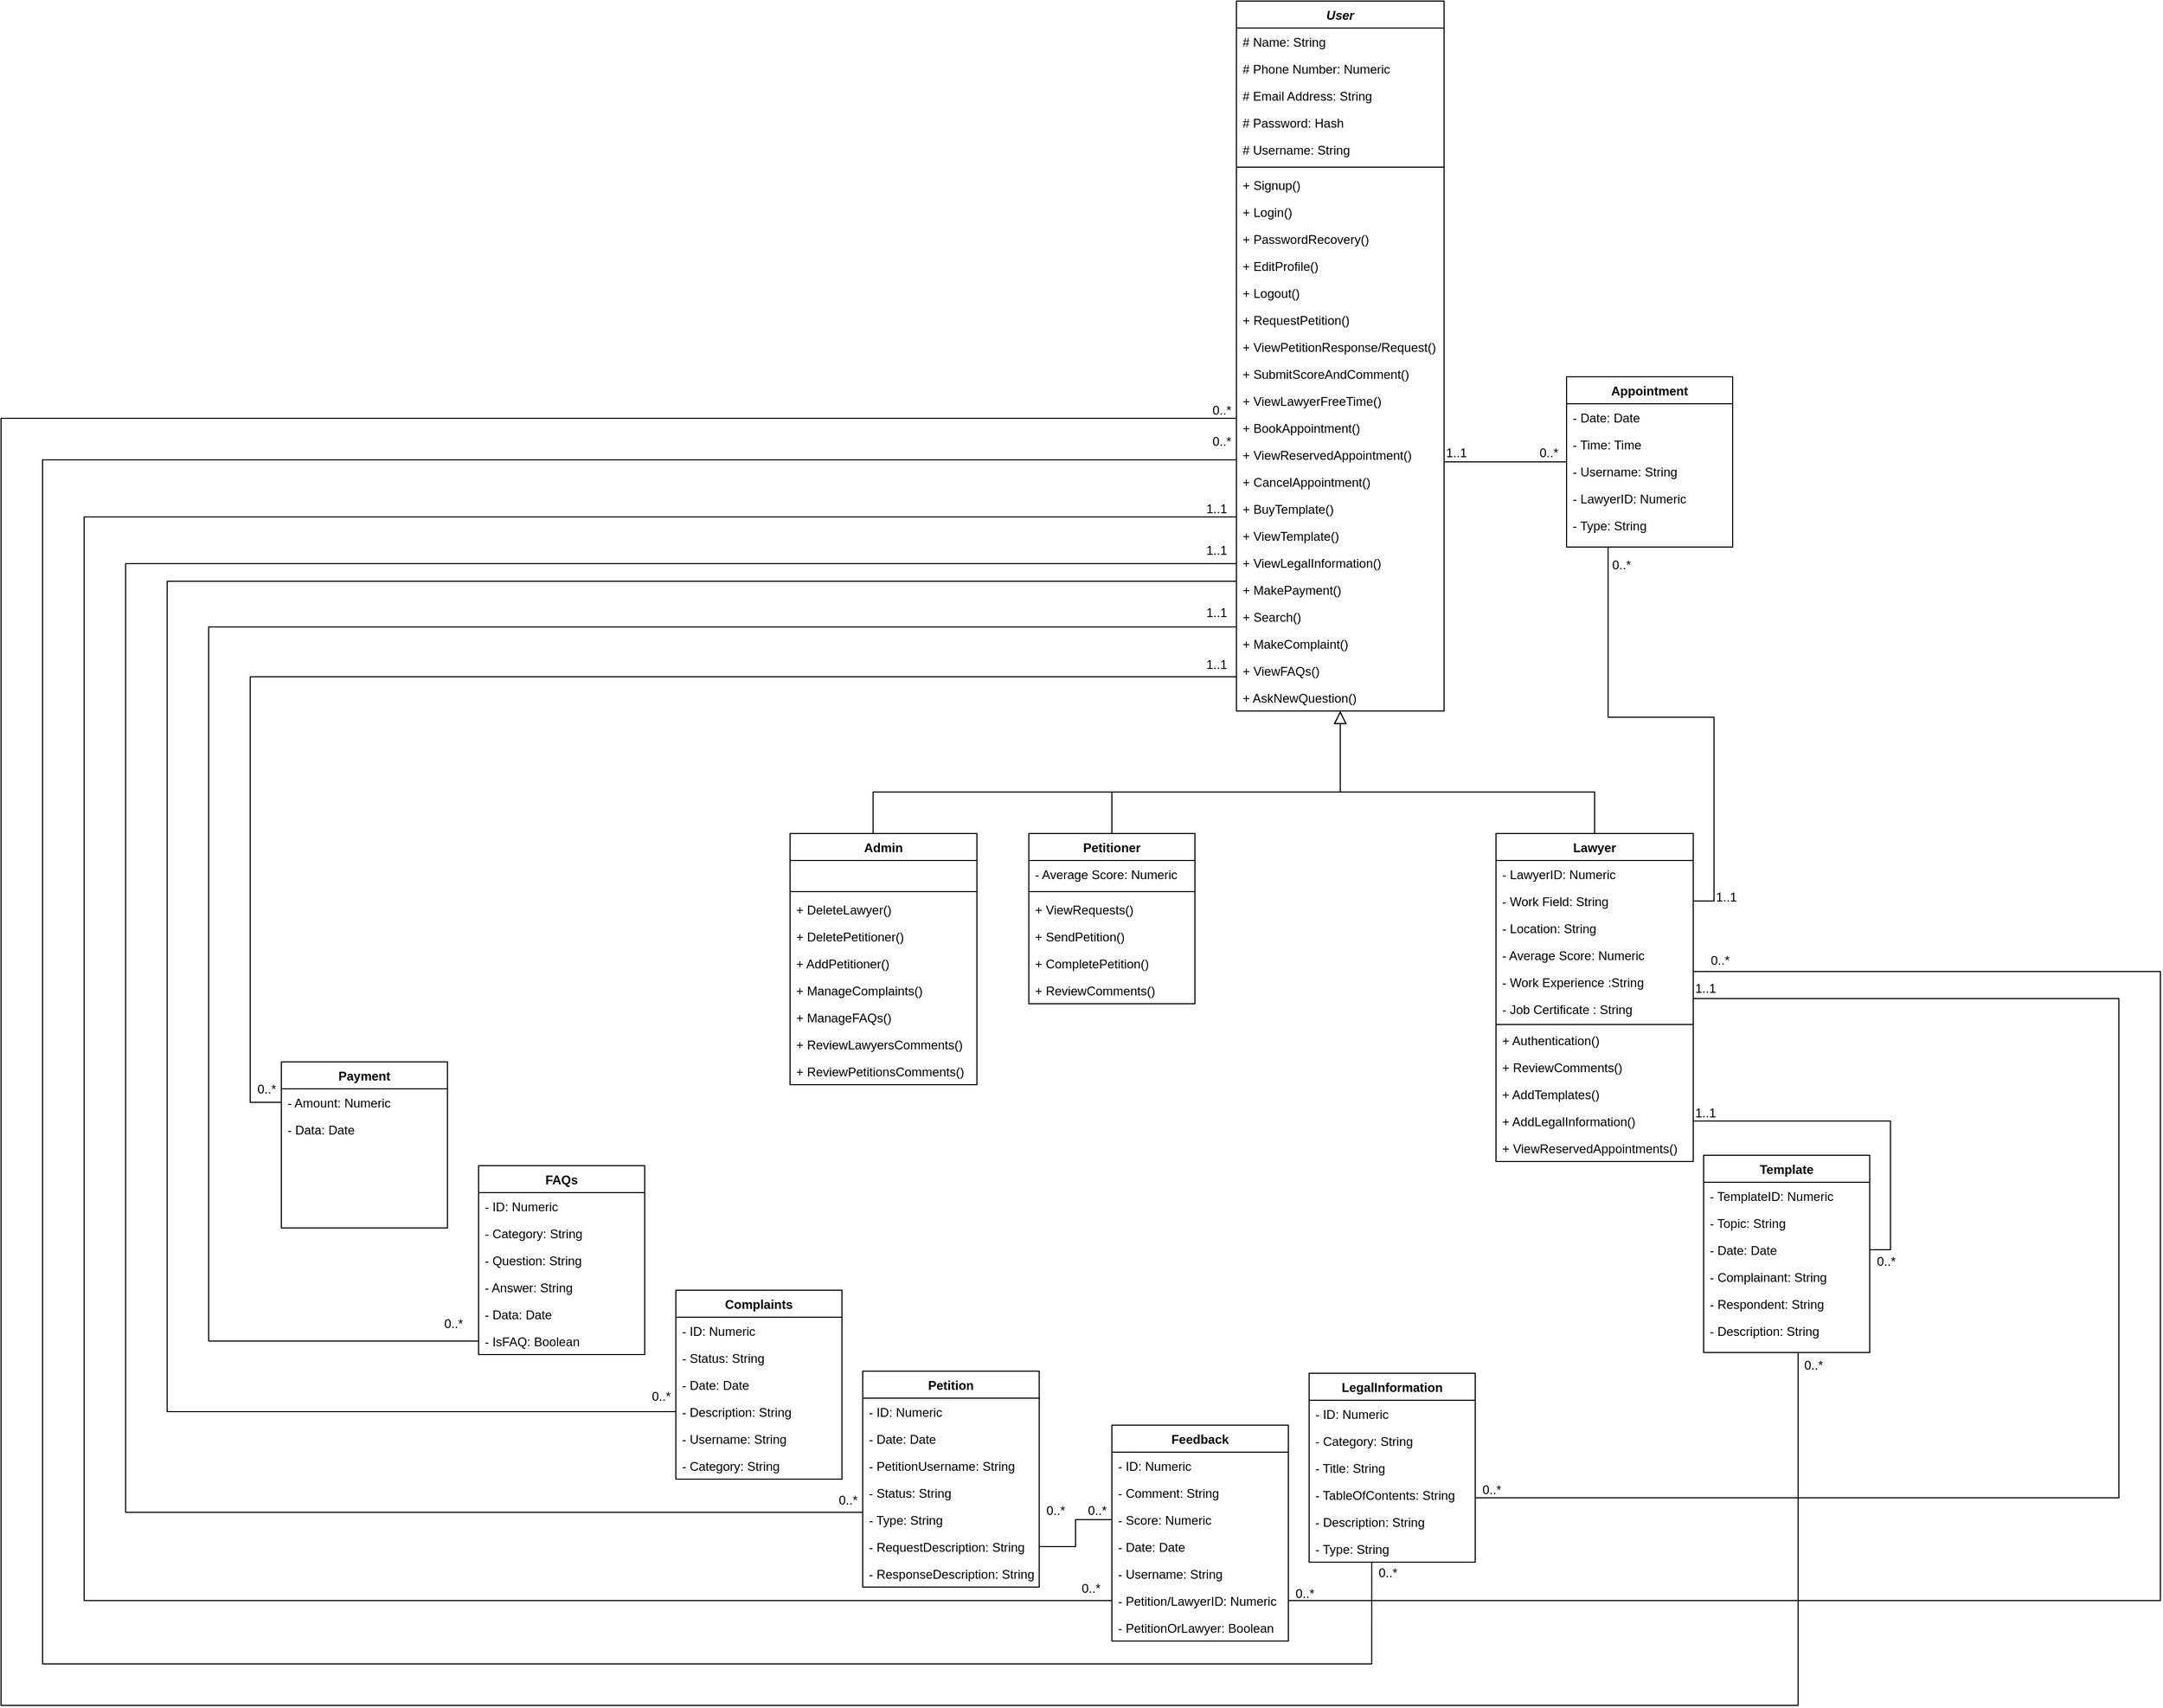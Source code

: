 <mxfile version="25.0.3">
  <diagram id="C5RBs43oDa-KdzZeNtuy" name="Page-1">
    <mxGraphModel dx="1519" dy="1013" grid="1" gridSize="10" guides="1" tooltips="1" connect="1" arrows="1" fold="1" page="1" pageScale="1" pageWidth="1169" pageHeight="827" math="0" shadow="0">
      <root>
        <mxCell id="WIyWlLk6GJQsqaUBKTNV-0" />
        <mxCell id="WIyWlLk6GJQsqaUBKTNV-1" parent="WIyWlLk6GJQsqaUBKTNV-0" />
        <mxCell id="zkfFHV4jXpPFQw0GAbJ--0" value="User" style="swimlane;fontStyle=3;align=center;verticalAlign=top;childLayout=stackLayout;horizontal=1;startSize=26;horizontalStack=0;resizeParent=1;resizeLast=0;collapsible=1;marginBottom=0;rounded=0;shadow=0;strokeWidth=1;" parent="WIyWlLk6GJQsqaUBKTNV-1" vertex="1">
          <mxGeometry x="190" y="-242" width="200" height="684" as="geometry">
            <mxRectangle x="230" y="140" width="160" height="26" as="alternateBounds" />
          </mxGeometry>
        </mxCell>
        <mxCell id="zkfFHV4jXpPFQw0GAbJ--1" value="# Name: String" style="text;align=left;verticalAlign=top;spacingLeft=4;spacingRight=4;overflow=hidden;rotatable=0;points=[[0,0.5],[1,0.5]];portConstraint=eastwest;" parent="zkfFHV4jXpPFQw0GAbJ--0" vertex="1">
          <mxGeometry y="26" width="200" height="26" as="geometry" />
        </mxCell>
        <mxCell id="zkfFHV4jXpPFQw0GAbJ--2" value="# Phone Number: Numeric" style="text;align=left;verticalAlign=top;spacingLeft=4;spacingRight=4;overflow=hidden;rotatable=0;points=[[0,0.5],[1,0.5]];portConstraint=eastwest;rounded=0;shadow=0;html=0;" parent="zkfFHV4jXpPFQw0GAbJ--0" vertex="1">
          <mxGeometry y="52" width="200" height="26" as="geometry" />
        </mxCell>
        <mxCell id="Z0quxLSQ-D5nzK84-ueD-0" value="# Email Address: String" style="text;align=left;verticalAlign=top;spacingLeft=4;spacingRight=4;overflow=hidden;rotatable=0;points=[[0,0.5],[1,0.5]];portConstraint=eastwest;rounded=0;shadow=0;html=0;" vertex="1" parent="zkfFHV4jXpPFQw0GAbJ--0">
          <mxGeometry y="78" width="200" height="26" as="geometry" />
        </mxCell>
        <mxCell id="Z0quxLSQ-D5nzK84-ueD-1" value="# Password: Hash" style="text;align=left;verticalAlign=top;spacingLeft=4;spacingRight=4;overflow=hidden;rotatable=0;points=[[0,0.5],[1,0.5]];portConstraint=eastwest;rounded=0;shadow=0;html=0;" vertex="1" parent="zkfFHV4jXpPFQw0GAbJ--0">
          <mxGeometry y="104" width="200" height="26" as="geometry" />
        </mxCell>
        <mxCell id="zkfFHV4jXpPFQw0GAbJ--3" value="# Username: String" style="text;align=left;verticalAlign=top;spacingLeft=4;spacingRight=4;overflow=hidden;rotatable=0;points=[[0,0.5],[1,0.5]];portConstraint=eastwest;rounded=0;shadow=0;html=0;" parent="zkfFHV4jXpPFQw0GAbJ--0" vertex="1">
          <mxGeometry y="130" width="200" height="26" as="geometry" />
        </mxCell>
        <mxCell id="zkfFHV4jXpPFQw0GAbJ--4" value="" style="line;html=1;strokeWidth=1;align=left;verticalAlign=middle;spacingTop=-1;spacingLeft=3;spacingRight=3;rotatable=0;labelPosition=right;points=[];portConstraint=eastwest;" parent="zkfFHV4jXpPFQw0GAbJ--0" vertex="1">
          <mxGeometry y="156" width="200" height="8" as="geometry" />
        </mxCell>
        <mxCell id="Z0quxLSQ-D5nzK84-ueD-110" value="+ Signup()" style="text;align=left;verticalAlign=top;spacingLeft=4;spacingRight=4;overflow=hidden;rotatable=0;points=[[0,0.5],[1,0.5]];portConstraint=eastwest;" vertex="1" parent="zkfFHV4jXpPFQw0GAbJ--0">
          <mxGeometry y="164" width="200" height="26" as="geometry" />
        </mxCell>
        <mxCell id="zkfFHV4jXpPFQw0GAbJ--5" value="+ Login()" style="text;align=left;verticalAlign=top;spacingLeft=4;spacingRight=4;overflow=hidden;rotatable=0;points=[[0,0.5],[1,0.5]];portConstraint=eastwest;" parent="zkfFHV4jXpPFQw0GAbJ--0" vertex="1">
          <mxGeometry y="190" width="200" height="26" as="geometry" />
        </mxCell>
        <mxCell id="Z0quxLSQ-D5nzK84-ueD-2" value="+ PasswordRecovery()" style="text;align=left;verticalAlign=top;spacingLeft=4;spacingRight=4;overflow=hidden;rotatable=0;points=[[0,0.5],[1,0.5]];portConstraint=eastwest;" vertex="1" parent="zkfFHV4jXpPFQw0GAbJ--0">
          <mxGeometry y="216" width="200" height="26" as="geometry" />
        </mxCell>
        <mxCell id="Z0quxLSQ-D5nzK84-ueD-3" value="+ EditProfile()" style="text;align=left;verticalAlign=top;spacingLeft=4;spacingRight=4;overflow=hidden;rotatable=0;points=[[0,0.5],[1,0.5]];portConstraint=eastwest;" vertex="1" parent="zkfFHV4jXpPFQw0GAbJ--0">
          <mxGeometry y="242" width="200" height="26" as="geometry" />
        </mxCell>
        <mxCell id="Z0quxLSQ-D5nzK84-ueD-5" value="+ Logout()" style="text;align=left;verticalAlign=top;spacingLeft=4;spacingRight=4;overflow=hidden;rotatable=0;points=[[0,0.5],[1,0.5]];portConstraint=eastwest;" vertex="1" parent="zkfFHV4jXpPFQw0GAbJ--0">
          <mxGeometry y="268" width="200" height="26" as="geometry" />
        </mxCell>
        <mxCell id="Z0quxLSQ-D5nzK84-ueD-6" value="+ RequestPetition()" style="text;align=left;verticalAlign=top;spacingLeft=4;spacingRight=4;overflow=hidden;rotatable=0;points=[[0,0.5],[1,0.5]];portConstraint=eastwest;" vertex="1" parent="zkfFHV4jXpPFQw0GAbJ--0">
          <mxGeometry y="294" width="200" height="26" as="geometry" />
        </mxCell>
        <mxCell id="Z0quxLSQ-D5nzK84-ueD-4" value="+ ViewPetitionResponse/Request()" style="text;align=left;verticalAlign=top;spacingLeft=4;spacingRight=4;overflow=hidden;rotatable=0;points=[[0,0.5],[1,0.5]];portConstraint=eastwest;" vertex="1" parent="zkfFHV4jXpPFQw0GAbJ--0">
          <mxGeometry y="320" width="200" height="26" as="geometry" />
        </mxCell>
        <mxCell id="Z0quxLSQ-D5nzK84-ueD-9" value="+ SubmitScoreAndComment()" style="text;align=left;verticalAlign=top;spacingLeft=4;spacingRight=4;overflow=hidden;rotatable=0;points=[[0,0.5],[1,0.5]];portConstraint=eastwest;" vertex="1" parent="zkfFHV4jXpPFQw0GAbJ--0">
          <mxGeometry y="346" width="200" height="26" as="geometry" />
        </mxCell>
        <mxCell id="Z0quxLSQ-D5nzK84-ueD-126" value="+ ViewLawyerFreeTime()" style="text;align=left;verticalAlign=top;spacingLeft=4;spacingRight=4;overflow=hidden;rotatable=0;points=[[0,0.5],[1,0.5]];portConstraint=eastwest;" vertex="1" parent="zkfFHV4jXpPFQw0GAbJ--0">
          <mxGeometry y="372" width="200" height="26" as="geometry" />
        </mxCell>
        <mxCell id="Z0quxLSQ-D5nzK84-ueD-10" value="+ BookAppointment()" style="text;align=left;verticalAlign=top;spacingLeft=4;spacingRight=4;overflow=hidden;rotatable=0;points=[[0,0.5],[1,0.5]];portConstraint=eastwest;" vertex="1" parent="zkfFHV4jXpPFQw0GAbJ--0">
          <mxGeometry y="398" width="200" height="26" as="geometry" />
        </mxCell>
        <mxCell id="Z0quxLSQ-D5nzK84-ueD-11" value="+ ViewReservedAppointment()" style="text;align=left;verticalAlign=top;spacingLeft=4;spacingRight=4;overflow=hidden;rotatable=0;points=[[0,0.5],[1,0.5]];portConstraint=eastwest;" vertex="1" parent="zkfFHV4jXpPFQw0GAbJ--0">
          <mxGeometry y="424" width="200" height="26" as="geometry" />
        </mxCell>
        <mxCell id="Z0quxLSQ-D5nzK84-ueD-7" value="+ CancelAppointment()" style="text;align=left;verticalAlign=top;spacingLeft=4;spacingRight=4;overflow=hidden;rotatable=0;points=[[0,0.5],[1,0.5]];portConstraint=eastwest;" vertex="1" parent="zkfFHV4jXpPFQw0GAbJ--0">
          <mxGeometry y="450" width="200" height="26" as="geometry" />
        </mxCell>
        <mxCell id="Z0quxLSQ-D5nzK84-ueD-128" value="+ BuyTemplate()" style="text;align=left;verticalAlign=top;spacingLeft=4;spacingRight=4;overflow=hidden;rotatable=0;points=[[0,0.5],[1,0.5]];portConstraint=eastwest;" vertex="1" parent="zkfFHV4jXpPFQw0GAbJ--0">
          <mxGeometry y="476" width="200" height="26" as="geometry" />
        </mxCell>
        <mxCell id="Z0quxLSQ-D5nzK84-ueD-139" value="+ ViewTemplate()" style="text;align=left;verticalAlign=top;spacingLeft=4;spacingRight=4;overflow=hidden;rotatable=0;points=[[0,0.5],[1,0.5]];portConstraint=eastwest;" vertex="1" parent="zkfFHV4jXpPFQw0GAbJ--0">
          <mxGeometry y="502" width="200" height="26" as="geometry" />
        </mxCell>
        <mxCell id="Z0quxLSQ-D5nzK84-ueD-141" value="+ ViewLegalInformation()" style="text;align=left;verticalAlign=top;spacingLeft=4;spacingRight=4;overflow=hidden;rotatable=0;points=[[0,0.5],[1,0.5]];portConstraint=eastwest;" vertex="1" parent="zkfFHV4jXpPFQw0GAbJ--0">
          <mxGeometry y="528" width="200" height="26" as="geometry" />
        </mxCell>
        <mxCell id="Z0quxLSQ-D5nzK84-ueD-135" value="+ MakePayment()" style="text;align=left;verticalAlign=top;spacingLeft=4;spacingRight=4;overflow=hidden;rotatable=0;points=[[0,0.5],[1,0.5]];portConstraint=eastwest;" vertex="1" parent="zkfFHV4jXpPFQw0GAbJ--0">
          <mxGeometry y="554" width="200" height="26" as="geometry" />
        </mxCell>
        <mxCell id="Z0quxLSQ-D5nzK84-ueD-140" value="+ Search()" style="text;align=left;verticalAlign=top;spacingLeft=4;spacingRight=4;overflow=hidden;rotatable=0;points=[[0,0.5],[1,0.5]];portConstraint=eastwest;" vertex="1" parent="zkfFHV4jXpPFQw0GAbJ--0">
          <mxGeometry y="580" width="200" height="26" as="geometry" />
        </mxCell>
        <mxCell id="Z0quxLSQ-D5nzK84-ueD-150" value="+ MakeComplaint()" style="text;align=left;verticalAlign=top;spacingLeft=4;spacingRight=4;overflow=hidden;rotatable=0;points=[[0,0.5],[1,0.5]];portConstraint=eastwest;" vertex="1" parent="zkfFHV4jXpPFQw0GAbJ--0">
          <mxGeometry y="606" width="200" height="26" as="geometry" />
        </mxCell>
        <mxCell id="Z0quxLSQ-D5nzK84-ueD-151" value="+ ViewFAQs()" style="text;align=left;verticalAlign=top;spacingLeft=4;spacingRight=4;overflow=hidden;rotatable=0;points=[[0,0.5],[1,0.5]];portConstraint=eastwest;" vertex="1" parent="zkfFHV4jXpPFQw0GAbJ--0">
          <mxGeometry y="632" width="200" height="26" as="geometry" />
        </mxCell>
        <mxCell id="Z0quxLSQ-D5nzK84-ueD-152" value="+ AskNewQuestion()" style="text;align=left;verticalAlign=top;spacingLeft=4;spacingRight=4;overflow=hidden;rotatable=0;points=[[0,0.5],[1,0.5]];portConstraint=eastwest;" vertex="1" parent="zkfFHV4jXpPFQw0GAbJ--0">
          <mxGeometry y="658" width="200" height="26" as="geometry" />
        </mxCell>
        <mxCell id="zkfFHV4jXpPFQw0GAbJ--6" value="Petitioner" style="swimlane;fontStyle=1;align=center;verticalAlign=top;childLayout=stackLayout;horizontal=1;startSize=26;horizontalStack=0;resizeParent=1;resizeLast=0;collapsible=1;marginBottom=0;rounded=0;shadow=0;strokeWidth=1;" parent="WIyWlLk6GJQsqaUBKTNV-1" vertex="1">
          <mxGeometry x="-10" y="560" width="160" height="164" as="geometry">
            <mxRectangle x="130" y="380" width="160" height="26" as="alternateBounds" />
          </mxGeometry>
        </mxCell>
        <mxCell id="zkfFHV4jXpPFQw0GAbJ--8" value="- Average Score: Numeric" style="text;align=left;verticalAlign=top;spacingLeft=4;spacingRight=4;overflow=hidden;rotatable=0;points=[[0,0.5],[1,0.5]];portConstraint=eastwest;rounded=0;shadow=0;html=0;" parent="zkfFHV4jXpPFQw0GAbJ--6" vertex="1">
          <mxGeometry y="26" width="160" height="26" as="geometry" />
        </mxCell>
        <mxCell id="zkfFHV4jXpPFQw0GAbJ--9" value="" style="line;html=1;strokeWidth=1;align=left;verticalAlign=middle;spacingTop=-1;spacingLeft=3;spacingRight=3;rotatable=0;labelPosition=right;points=[];portConstraint=eastwest;" parent="zkfFHV4jXpPFQw0GAbJ--6" vertex="1">
          <mxGeometry y="52" width="160" height="8" as="geometry" />
        </mxCell>
        <mxCell id="zkfFHV4jXpPFQw0GAbJ--10" value="+ ViewRequests()" style="text;align=left;verticalAlign=top;spacingLeft=4;spacingRight=4;overflow=hidden;rotatable=0;points=[[0,0.5],[1,0.5]];portConstraint=eastwest;fontStyle=0" parent="zkfFHV4jXpPFQw0GAbJ--6" vertex="1">
          <mxGeometry y="60" width="160" height="26" as="geometry" />
        </mxCell>
        <mxCell id="zkfFHV4jXpPFQw0GAbJ--11" value="+ SendPetition()" style="text;align=left;verticalAlign=top;spacingLeft=4;spacingRight=4;overflow=hidden;rotatable=0;points=[[0,0.5],[1,0.5]];portConstraint=eastwest;" parent="zkfFHV4jXpPFQw0GAbJ--6" vertex="1">
          <mxGeometry y="86" width="160" height="26" as="geometry" />
        </mxCell>
        <mxCell id="Z0quxLSQ-D5nzK84-ueD-101" value="+ CompletePetition()" style="text;align=left;verticalAlign=top;spacingLeft=4;spacingRight=4;overflow=hidden;rotatable=0;points=[[0,0.5],[1,0.5]];portConstraint=eastwest;" vertex="1" parent="zkfFHV4jXpPFQw0GAbJ--6">
          <mxGeometry y="112" width="160" height="26" as="geometry" />
        </mxCell>
        <mxCell id="Z0quxLSQ-D5nzK84-ueD-102" value="+ ReviewComments()" style="text;align=left;verticalAlign=top;spacingLeft=4;spacingRight=4;overflow=hidden;rotatable=0;points=[[0,0.5],[1,0.5]];portConstraint=eastwest;" vertex="1" parent="zkfFHV4jXpPFQw0GAbJ--6">
          <mxGeometry y="138" width="160" height="26" as="geometry" />
        </mxCell>
        <mxCell id="zkfFHV4jXpPFQw0GAbJ--12" value="" style="endArrow=block;endSize=10;endFill=0;shadow=0;strokeWidth=1;rounded=0;curved=0;edgeStyle=elbowEdgeStyle;elbow=vertical;" parent="WIyWlLk6GJQsqaUBKTNV-1" source="zkfFHV4jXpPFQw0GAbJ--6" target="zkfFHV4jXpPFQw0GAbJ--0" edge="1">
          <mxGeometry width="160" relative="1" as="geometry">
            <mxPoint x="200" y="203" as="sourcePoint" />
            <mxPoint x="200" y="203" as="targetPoint" />
            <Array as="points">
              <mxPoint x="180" y="520" />
            </Array>
          </mxGeometry>
        </mxCell>
        <mxCell id="zkfFHV4jXpPFQw0GAbJ--13" value="Lawyer" style="swimlane;fontStyle=1;align=center;verticalAlign=top;childLayout=stackLayout;horizontal=1;startSize=26;horizontalStack=0;resizeParent=1;resizeLast=0;collapsible=1;marginBottom=0;rounded=0;shadow=0;strokeWidth=1;" parent="WIyWlLk6GJQsqaUBKTNV-1" vertex="1">
          <mxGeometry x="440" y="560" width="190" height="316" as="geometry">
            <mxRectangle x="340" y="380" width="170" height="26" as="alternateBounds" />
          </mxGeometry>
        </mxCell>
        <mxCell id="Z0quxLSQ-D5nzK84-ueD-118" value="- LawyerID: Numeric" style="text;align=left;verticalAlign=top;spacingLeft=4;spacingRight=4;overflow=hidden;rotatable=0;points=[[0,0.5],[1,0.5]];portConstraint=eastwest;" vertex="1" parent="zkfFHV4jXpPFQw0GAbJ--13">
          <mxGeometry y="26" width="190" height="26" as="geometry" />
        </mxCell>
        <mxCell id="zkfFHV4jXpPFQw0GAbJ--14" value="- Work Field: String" style="text;align=left;verticalAlign=top;spacingLeft=4;spacingRight=4;overflow=hidden;rotatable=0;points=[[0,0.5],[1,0.5]];portConstraint=eastwest;" parent="zkfFHV4jXpPFQw0GAbJ--13" vertex="1">
          <mxGeometry y="52" width="190" height="26" as="geometry" />
        </mxCell>
        <mxCell id="Z0quxLSQ-D5nzK84-ueD-16" value="- Location: String" style="text;align=left;verticalAlign=top;spacingLeft=4;spacingRight=4;overflow=hidden;rotatable=0;points=[[0,0.5],[1,0.5]];portConstraint=eastwest;" vertex="1" parent="zkfFHV4jXpPFQw0GAbJ--13">
          <mxGeometry y="78" width="190" height="26" as="geometry" />
        </mxCell>
        <mxCell id="Z0quxLSQ-D5nzK84-ueD-17" value="- Average Score: Numeric" style="text;align=left;verticalAlign=top;spacingLeft=4;spacingRight=4;overflow=hidden;rotatable=0;points=[[0,0.5],[1,0.5]];portConstraint=eastwest;" vertex="1" parent="zkfFHV4jXpPFQw0GAbJ--13">
          <mxGeometry y="104" width="190" height="26" as="geometry" />
        </mxCell>
        <mxCell id="Z0quxLSQ-D5nzK84-ueD-20" value="- Work Experience :String" style="text;align=left;verticalAlign=top;spacingLeft=4;spacingRight=4;overflow=hidden;rotatable=0;points=[[0,0.5],[1,0.5]];portConstraint=eastwest;" vertex="1" parent="zkfFHV4jXpPFQw0GAbJ--13">
          <mxGeometry y="130" width="190" height="26" as="geometry" />
        </mxCell>
        <mxCell id="Z0quxLSQ-D5nzK84-ueD-19" value="- Job Certificate : String" style="text;align=left;verticalAlign=top;spacingLeft=4;spacingRight=4;overflow=hidden;rotatable=0;points=[[0,0.5],[1,0.5]];portConstraint=eastwest;" vertex="1" parent="zkfFHV4jXpPFQw0GAbJ--13">
          <mxGeometry y="156" width="190" height="26" as="geometry" />
        </mxCell>
        <mxCell id="Z0quxLSQ-D5nzK84-ueD-18" value="" style="line;html=1;strokeWidth=1;align=left;verticalAlign=middle;spacingTop=-1;spacingLeft=3;spacingRight=3;rotatable=0;labelPosition=right;points=[];portConstraint=eastwest;" vertex="1" parent="zkfFHV4jXpPFQw0GAbJ--13">
          <mxGeometry y="182" width="190" height="4" as="geometry" />
        </mxCell>
        <mxCell id="Z0quxLSQ-D5nzK84-ueD-21" value="+ Authentication()" style="text;align=left;verticalAlign=top;spacingLeft=4;spacingRight=4;overflow=hidden;rotatable=0;points=[[0,0.5],[1,0.5]];portConstraint=eastwest;" vertex="1" parent="zkfFHV4jXpPFQw0GAbJ--13">
          <mxGeometry y="186" width="190" height="26" as="geometry" />
        </mxCell>
        <mxCell id="Z0quxLSQ-D5nzK84-ueD-74" value="+ ReviewComments()" style="text;align=left;verticalAlign=top;spacingLeft=4;spacingRight=4;overflow=hidden;rotatable=0;points=[[0,0.5],[1,0.5]];portConstraint=eastwest;" vertex="1" parent="zkfFHV4jXpPFQw0GAbJ--13">
          <mxGeometry y="212" width="190" height="26" as="geometry" />
        </mxCell>
        <mxCell id="Z0quxLSQ-D5nzK84-ueD-22" value="+ AddTemplates()" style="text;align=left;verticalAlign=top;spacingLeft=4;spacingRight=4;overflow=hidden;rotatable=0;points=[[0,0.5],[1,0.5]];portConstraint=eastwest;" vertex="1" parent="zkfFHV4jXpPFQw0GAbJ--13">
          <mxGeometry y="238" width="190" height="26" as="geometry" />
        </mxCell>
        <mxCell id="Z0quxLSQ-D5nzK84-ueD-35" value="+ AddLegalInformation()" style="text;align=left;verticalAlign=top;spacingLeft=4;spacingRight=4;overflow=hidden;rotatable=0;points=[[0,0.5],[1,0.5]];portConstraint=eastwest;" vertex="1" parent="zkfFHV4jXpPFQw0GAbJ--13">
          <mxGeometry y="264" width="190" height="26" as="geometry" />
        </mxCell>
        <mxCell id="Z0quxLSQ-D5nzK84-ueD-48" value="+ ViewReservedAppointments()" style="text;align=left;verticalAlign=top;spacingLeft=4;spacingRight=4;overflow=hidden;rotatable=0;points=[[0,0.5],[1,0.5]];portConstraint=eastwest;" vertex="1" parent="zkfFHV4jXpPFQw0GAbJ--13">
          <mxGeometry y="290" width="190" height="26" as="geometry" />
        </mxCell>
        <mxCell id="zkfFHV4jXpPFQw0GAbJ--16" value="" style="endArrow=block;endSize=10;endFill=0;shadow=0;strokeWidth=1;rounded=0;curved=0;edgeStyle=elbowEdgeStyle;elbow=vertical;" parent="WIyWlLk6GJQsqaUBKTNV-1" source="zkfFHV4jXpPFQw0GAbJ--13" target="zkfFHV4jXpPFQw0GAbJ--0" edge="1">
          <mxGeometry width="160" relative="1" as="geometry">
            <mxPoint x="210" y="373" as="sourcePoint" />
            <mxPoint x="310" y="271" as="targetPoint" />
            <Array as="points">
              <mxPoint x="410" y="520" />
            </Array>
          </mxGeometry>
        </mxCell>
        <mxCell id="zkfFHV4jXpPFQw0GAbJ--17" value="Appointment" style="swimlane;fontStyle=1;align=center;verticalAlign=top;childLayout=stackLayout;horizontal=1;startSize=26;horizontalStack=0;resizeParent=1;resizeLast=0;collapsible=1;marginBottom=0;rounded=0;shadow=0;strokeWidth=1;" parent="WIyWlLk6GJQsqaUBKTNV-1" vertex="1">
          <mxGeometry x="508" y="120" width="160" height="164" as="geometry">
            <mxRectangle x="550" y="140" width="160" height="26" as="alternateBounds" />
          </mxGeometry>
        </mxCell>
        <mxCell id="zkfFHV4jXpPFQw0GAbJ--18" value="- Date: Date" style="text;align=left;verticalAlign=top;spacingLeft=4;spacingRight=4;overflow=hidden;rotatable=0;points=[[0,0.5],[1,0.5]];portConstraint=eastwest;" parent="zkfFHV4jXpPFQw0GAbJ--17" vertex="1">
          <mxGeometry y="26" width="160" height="26" as="geometry" />
        </mxCell>
        <mxCell id="zkfFHV4jXpPFQw0GAbJ--19" value="- Time: Time" style="text;align=left;verticalAlign=top;spacingLeft=4;spacingRight=4;overflow=hidden;rotatable=0;points=[[0,0.5],[1,0.5]];portConstraint=eastwest;rounded=0;shadow=0;html=0;" parent="zkfFHV4jXpPFQw0GAbJ--17" vertex="1">
          <mxGeometry y="52" width="160" height="26" as="geometry" />
        </mxCell>
        <mxCell id="zkfFHV4jXpPFQw0GAbJ--20" value="- Username: String" style="text;align=left;verticalAlign=top;spacingLeft=4;spacingRight=4;overflow=hidden;rotatable=0;points=[[0,0.5],[1,0.5]];portConstraint=eastwest;rounded=0;shadow=0;html=0;" parent="zkfFHV4jXpPFQw0GAbJ--17" vertex="1">
          <mxGeometry y="78" width="160" height="26" as="geometry" />
        </mxCell>
        <mxCell id="zkfFHV4jXpPFQw0GAbJ--21" value="- LawyerID: Numeric" style="text;align=left;verticalAlign=top;spacingLeft=4;spacingRight=4;overflow=hidden;rotatable=0;points=[[0,0.5],[1,0.5]];portConstraint=eastwest;rounded=0;shadow=0;html=0;" parent="zkfFHV4jXpPFQw0GAbJ--17" vertex="1">
          <mxGeometry y="104" width="160" height="26" as="geometry" />
        </mxCell>
        <mxCell id="Z0quxLSQ-D5nzK84-ueD-47" value="- Type: String" style="text;align=left;verticalAlign=top;spacingLeft=4;spacingRight=4;overflow=hidden;rotatable=0;points=[[0,0.5],[1,0.5]];portConstraint=eastwest;rounded=0;shadow=0;html=0;" vertex="1" parent="zkfFHV4jXpPFQw0GAbJ--17">
          <mxGeometry y="130" width="160" height="26" as="geometry" />
        </mxCell>
        <mxCell id="zkfFHV4jXpPFQw0GAbJ--26" value="" style="endArrow=none;shadow=0;strokeWidth=1;rounded=0;curved=0;endFill=0;edgeStyle=elbowEdgeStyle;elbow=vertical;" parent="WIyWlLk6GJQsqaUBKTNV-1" source="zkfFHV4jXpPFQw0GAbJ--0" target="zkfFHV4jXpPFQw0GAbJ--17" edge="1">
          <mxGeometry x="0.5" y="41" relative="1" as="geometry">
            <mxPoint x="380" y="192" as="sourcePoint" />
            <mxPoint x="540" y="192" as="targetPoint" />
            <mxPoint x="-40" y="32" as="offset" />
          </mxGeometry>
        </mxCell>
        <mxCell id="zkfFHV4jXpPFQw0GAbJ--27" value="0..*" style="resizable=0;align=left;verticalAlign=bottom;labelBackgroundColor=none;fontSize=12;" parent="zkfFHV4jXpPFQw0GAbJ--26" connectable="0" vertex="1">
          <mxGeometry x="-1" relative="1" as="geometry">
            <mxPoint x="90" as="offset" />
          </mxGeometry>
        </mxCell>
        <mxCell id="Z0quxLSQ-D5nzK84-ueD-12" value="1..1" style="resizable=0;align=left;verticalAlign=bottom;labelBackgroundColor=none;fontSize=12;" connectable="0" vertex="1" parent="WIyWlLk6GJQsqaUBKTNV-1">
          <mxGeometry x="390" y="201.997" as="geometry" />
        </mxCell>
        <mxCell id="Z0quxLSQ-D5nzK84-ueD-13" style="edgeStyle=orthogonalEdgeStyle;rounded=0;orthogonalLoop=1;jettySize=auto;html=1;exitX=1;exitY=0.5;exitDx=0;exitDy=0;entryX=0.25;entryY=1;entryDx=0;entryDy=0;endArrow=none;endFill=0;" edge="1" parent="WIyWlLk6GJQsqaUBKTNV-1" source="zkfFHV4jXpPFQw0GAbJ--14" target="zkfFHV4jXpPFQw0GAbJ--17">
          <mxGeometry relative="1" as="geometry" />
        </mxCell>
        <mxCell id="Z0quxLSQ-D5nzK84-ueD-15" value="0..*" style="resizable=0;align=left;verticalAlign=bottom;labelBackgroundColor=none;fontSize=12;" connectable="0" vertex="1" parent="WIyWlLk6GJQsqaUBKTNV-1">
          <mxGeometry x="550" y="309.998" as="geometry" />
        </mxCell>
        <mxCell id="Z0quxLSQ-D5nzK84-ueD-23" value="Template" style="swimlane;fontStyle=1;align=center;verticalAlign=top;childLayout=stackLayout;horizontal=1;startSize=26;horizontalStack=0;resizeParent=1;resizeLast=0;collapsible=1;marginBottom=0;rounded=0;shadow=0;strokeWidth=1;" vertex="1" parent="WIyWlLk6GJQsqaUBKTNV-1">
          <mxGeometry x="640" y="870" width="160" height="190" as="geometry">
            <mxRectangle x="550" y="140" width="160" height="26" as="alternateBounds" />
          </mxGeometry>
        </mxCell>
        <mxCell id="Z0quxLSQ-D5nzK84-ueD-32" value="- TemplateID: Numeric" style="text;align=left;verticalAlign=top;spacingLeft=4;spacingRight=4;overflow=hidden;rotatable=0;points=[[0,0.5],[1,0.5]];portConstraint=eastwest;" vertex="1" parent="Z0quxLSQ-D5nzK84-ueD-23">
          <mxGeometry y="26" width="160" height="26" as="geometry" />
        </mxCell>
        <mxCell id="Z0quxLSQ-D5nzK84-ueD-24" value="- Topic: String" style="text;align=left;verticalAlign=top;spacingLeft=4;spacingRight=4;overflow=hidden;rotatable=0;points=[[0,0.5],[1,0.5]];portConstraint=eastwest;" vertex="1" parent="Z0quxLSQ-D5nzK84-ueD-23">
          <mxGeometry y="52" width="160" height="26" as="geometry" />
        </mxCell>
        <mxCell id="Z0quxLSQ-D5nzK84-ueD-25" value="- Date: Date" style="text;align=left;verticalAlign=top;spacingLeft=4;spacingRight=4;overflow=hidden;rotatable=0;points=[[0,0.5],[1,0.5]];portConstraint=eastwest;rounded=0;shadow=0;html=0;" vertex="1" parent="Z0quxLSQ-D5nzK84-ueD-23">
          <mxGeometry y="78" width="160" height="26" as="geometry" />
        </mxCell>
        <mxCell id="Z0quxLSQ-D5nzK84-ueD-57" value="- Complainant: String" style="text;align=left;verticalAlign=top;spacingLeft=4;spacingRight=4;overflow=hidden;rotatable=0;points=[[0,0.5],[1,0.5]];portConstraint=eastwest;rounded=0;shadow=0;html=0;" vertex="1" parent="Z0quxLSQ-D5nzK84-ueD-23">
          <mxGeometry y="104" width="160" height="26" as="geometry" />
        </mxCell>
        <mxCell id="Z0quxLSQ-D5nzK84-ueD-27" value="- Respondent: String" style="text;align=left;verticalAlign=top;spacingLeft=4;spacingRight=4;overflow=hidden;rotatable=0;points=[[0,0.5],[1,0.5]];portConstraint=eastwest;rounded=0;shadow=0;html=0;" vertex="1" parent="Z0quxLSQ-D5nzK84-ueD-23">
          <mxGeometry y="130" width="160" height="26" as="geometry" />
        </mxCell>
        <mxCell id="Z0quxLSQ-D5nzK84-ueD-33" value="- Description: String" style="text;align=left;verticalAlign=top;spacingLeft=4;spacingRight=4;overflow=hidden;rotatable=0;points=[[0,0.5],[1,0.5]];portConstraint=eastwest;rounded=0;shadow=0;html=0;" vertex="1" parent="Z0quxLSQ-D5nzK84-ueD-23">
          <mxGeometry y="156" width="160" height="26" as="geometry" />
        </mxCell>
        <mxCell id="Z0quxLSQ-D5nzK84-ueD-30" value="0..*" style="resizable=0;align=left;verticalAlign=bottom;labelBackgroundColor=none;fontSize=12;" connectable="0" vertex="1" parent="WIyWlLk6GJQsqaUBKTNV-1">
          <mxGeometry x="840" y="890" as="geometry">
            <mxPoint x="-35" y="91" as="offset" />
          </mxGeometry>
        </mxCell>
        <mxCell id="Z0quxLSQ-D5nzK84-ueD-31" value="1..1" style="resizable=0;align=left;verticalAlign=bottom;labelBackgroundColor=none;fontSize=12;" connectable="0" vertex="1" parent="WIyWlLk6GJQsqaUBKTNV-1">
          <mxGeometry x="640" y="789.997" as="geometry">
            <mxPoint x="-10" y="48" as="offset" />
          </mxGeometry>
        </mxCell>
        <mxCell id="Z0quxLSQ-D5nzK84-ueD-49" value="LegalInformation" style="swimlane;fontStyle=1;align=center;verticalAlign=top;childLayout=stackLayout;horizontal=1;startSize=26;horizontalStack=0;resizeParent=1;resizeLast=0;collapsible=1;marginBottom=0;rounded=0;shadow=0;strokeWidth=1;" vertex="1" parent="WIyWlLk6GJQsqaUBKTNV-1">
          <mxGeometry x="260" y="1080" width="160" height="182" as="geometry">
            <mxRectangle x="550" y="140" width="160" height="26" as="alternateBounds" />
          </mxGeometry>
        </mxCell>
        <mxCell id="Z0quxLSQ-D5nzK84-ueD-50" value="- ID: Numeric" style="text;align=left;verticalAlign=top;spacingLeft=4;spacingRight=4;overflow=hidden;rotatable=0;points=[[0,0.5],[1,0.5]];portConstraint=eastwest;" vertex="1" parent="Z0quxLSQ-D5nzK84-ueD-49">
          <mxGeometry y="26" width="160" height="26" as="geometry" />
        </mxCell>
        <mxCell id="Z0quxLSQ-D5nzK84-ueD-51" value="- Category: String" style="text;align=left;verticalAlign=top;spacingLeft=4;spacingRight=4;overflow=hidden;rotatable=0;points=[[0,0.5],[1,0.5]];portConstraint=eastwest;" vertex="1" parent="Z0quxLSQ-D5nzK84-ueD-49">
          <mxGeometry y="52" width="160" height="26" as="geometry" />
        </mxCell>
        <mxCell id="Z0quxLSQ-D5nzK84-ueD-52" value="- Title: String" style="text;align=left;verticalAlign=top;spacingLeft=4;spacingRight=4;overflow=hidden;rotatable=0;points=[[0,0.5],[1,0.5]];portConstraint=eastwest;rounded=0;shadow=0;html=0;" vertex="1" parent="Z0quxLSQ-D5nzK84-ueD-49">
          <mxGeometry y="78" width="160" height="26" as="geometry" />
        </mxCell>
        <mxCell id="Z0quxLSQ-D5nzK84-ueD-53" value="- TableOfContents: String" style="text;align=left;verticalAlign=top;spacingLeft=4;spacingRight=4;overflow=hidden;rotatable=0;points=[[0,0.5],[1,0.5]];portConstraint=eastwest;rounded=0;shadow=0;html=0;" vertex="1" parent="Z0quxLSQ-D5nzK84-ueD-49">
          <mxGeometry y="104" width="160" height="26" as="geometry" />
        </mxCell>
        <mxCell id="Z0quxLSQ-D5nzK84-ueD-54" value="- Description: String" style="text;align=left;verticalAlign=top;spacingLeft=4;spacingRight=4;overflow=hidden;rotatable=0;points=[[0,0.5],[1,0.5]];portConstraint=eastwest;rounded=0;shadow=0;html=0;" vertex="1" parent="Z0quxLSQ-D5nzK84-ueD-49">
          <mxGeometry y="130" width="160" height="26" as="geometry" />
        </mxCell>
        <mxCell id="Z0quxLSQ-D5nzK84-ueD-145" value="- Type: String" style="text;align=left;verticalAlign=top;spacingLeft=4;spacingRight=4;overflow=hidden;rotatable=0;points=[[0,0.5],[1,0.5]];portConstraint=eastwest;rounded=0;shadow=0;html=0;" vertex="1" parent="Z0quxLSQ-D5nzK84-ueD-49">
          <mxGeometry y="156" width="160" height="26" as="geometry" />
        </mxCell>
        <mxCell id="Z0quxLSQ-D5nzK84-ueD-58" style="edgeStyle=orthogonalEdgeStyle;rounded=0;orthogonalLoop=1;jettySize=auto;html=1;exitX=1;exitY=0.5;exitDx=0;exitDy=0;endArrow=none;endFill=0;" edge="1" parent="WIyWlLk6GJQsqaUBKTNV-1" source="Z0quxLSQ-D5nzK84-ueD-19">
          <mxGeometry relative="1" as="geometry">
            <mxPoint x="420" y="1200" as="targetPoint" />
            <Array as="points">
              <mxPoint x="630" y="719" />
              <mxPoint x="1040" y="719" />
              <mxPoint x="1040" y="1200" />
            </Array>
          </mxGeometry>
        </mxCell>
        <mxCell id="Z0quxLSQ-D5nzK84-ueD-59" value="Feedback" style="swimlane;fontStyle=1;align=center;verticalAlign=top;childLayout=stackLayout;horizontal=1;startSize=26;horizontalStack=0;resizeParent=1;resizeLast=0;collapsible=1;marginBottom=0;rounded=0;shadow=0;strokeWidth=1;" vertex="1" parent="WIyWlLk6GJQsqaUBKTNV-1">
          <mxGeometry x="70" y="1130" width="170" height="208" as="geometry">
            <mxRectangle x="550" y="140" width="160" height="26" as="alternateBounds" />
          </mxGeometry>
        </mxCell>
        <mxCell id="Z0quxLSQ-D5nzK84-ueD-60" value="- ID: Numeric" style="text;align=left;verticalAlign=top;spacingLeft=4;spacingRight=4;overflow=hidden;rotatable=0;points=[[0,0.5],[1,0.5]];portConstraint=eastwest;" vertex="1" parent="Z0quxLSQ-D5nzK84-ueD-59">
          <mxGeometry y="26" width="170" height="26" as="geometry" />
        </mxCell>
        <mxCell id="Z0quxLSQ-D5nzK84-ueD-61" value="- Comment: String" style="text;align=left;verticalAlign=top;spacingLeft=4;spacingRight=4;overflow=hidden;rotatable=0;points=[[0,0.5],[1,0.5]];portConstraint=eastwest;" vertex="1" parent="Z0quxLSQ-D5nzK84-ueD-59">
          <mxGeometry y="52" width="170" height="26" as="geometry" />
        </mxCell>
        <mxCell id="Z0quxLSQ-D5nzK84-ueD-62" value="- Score: Numeric" style="text;align=left;verticalAlign=top;spacingLeft=4;spacingRight=4;overflow=hidden;rotatable=0;points=[[0,0.5],[1,0.5]];portConstraint=eastwest;rounded=0;shadow=0;html=0;" vertex="1" parent="Z0quxLSQ-D5nzK84-ueD-59">
          <mxGeometry y="78" width="170" height="26" as="geometry" />
        </mxCell>
        <mxCell id="Z0quxLSQ-D5nzK84-ueD-63" value="- Date: Date" style="text;align=left;verticalAlign=top;spacingLeft=4;spacingRight=4;overflow=hidden;rotatable=0;points=[[0,0.5],[1,0.5]];portConstraint=eastwest;rounded=0;shadow=0;html=0;" vertex="1" parent="Z0quxLSQ-D5nzK84-ueD-59">
          <mxGeometry y="104" width="170" height="26" as="geometry" />
        </mxCell>
        <mxCell id="Z0quxLSQ-D5nzK84-ueD-65" value="- Username: String" style="text;align=left;verticalAlign=top;spacingLeft=4;spacingRight=4;overflow=hidden;rotatable=0;points=[[0,0.5],[1,0.5]];portConstraint=eastwest;rounded=0;shadow=0;html=0;" vertex="1" parent="Z0quxLSQ-D5nzK84-ueD-59">
          <mxGeometry y="130" width="170" height="26" as="geometry" />
        </mxCell>
        <mxCell id="Z0quxLSQ-D5nzK84-ueD-72" value="- Petition/LawyerID: Numeric" style="text;align=left;verticalAlign=top;spacingLeft=4;spacingRight=4;overflow=hidden;rotatable=0;points=[[0,0.5],[1,0.5]];portConstraint=eastwest;rounded=0;shadow=0;html=0;" vertex="1" parent="Z0quxLSQ-D5nzK84-ueD-59">
          <mxGeometry y="156" width="170" height="26" as="geometry" />
        </mxCell>
        <mxCell id="Z0quxLSQ-D5nzK84-ueD-73" value="- PetitionOrLawyer: Boolean" style="text;align=left;verticalAlign=top;spacingLeft=4;spacingRight=4;overflow=hidden;rotatable=0;points=[[0,0.5],[1,0.5]];portConstraint=eastwest;rounded=0;shadow=0;html=0;" vertex="1" parent="Z0quxLSQ-D5nzK84-ueD-59">
          <mxGeometry y="182" width="170" height="26" as="geometry" />
        </mxCell>
        <mxCell id="Z0quxLSQ-D5nzK84-ueD-66" value="Petition" style="swimlane;fontStyle=1;align=center;verticalAlign=top;childLayout=stackLayout;horizontal=1;startSize=26;horizontalStack=0;resizeParent=1;resizeLast=0;collapsible=1;marginBottom=0;rounded=0;shadow=0;strokeWidth=1;" vertex="1" parent="WIyWlLk6GJQsqaUBKTNV-1">
          <mxGeometry x="-170" y="1078" width="170" height="208" as="geometry">
            <mxRectangle x="550" y="140" width="160" height="26" as="alternateBounds" />
          </mxGeometry>
        </mxCell>
        <mxCell id="Z0quxLSQ-D5nzK84-ueD-67" value="- ID: Numeric" style="text;align=left;verticalAlign=top;spacingLeft=4;spacingRight=4;overflow=hidden;rotatable=0;points=[[0,0.5],[1,0.5]];portConstraint=eastwest;" vertex="1" parent="Z0quxLSQ-D5nzK84-ueD-66">
          <mxGeometry y="26" width="170" height="26" as="geometry" />
        </mxCell>
        <mxCell id="Z0quxLSQ-D5nzK84-ueD-99" value="- Date: Date" style="text;align=left;verticalAlign=top;spacingLeft=4;spacingRight=4;overflow=hidden;rotatable=0;points=[[0,0.5],[1,0.5]];portConstraint=eastwest;" vertex="1" parent="Z0quxLSQ-D5nzK84-ueD-66">
          <mxGeometry y="52" width="170" height="26" as="geometry" />
        </mxCell>
        <mxCell id="Z0quxLSQ-D5nzK84-ueD-157" value="- PetitionUsername: String" style="text;align=left;verticalAlign=top;spacingLeft=4;spacingRight=4;overflow=hidden;rotatable=0;points=[[0,0.5],[1,0.5]];portConstraint=eastwest;" vertex="1" parent="Z0quxLSQ-D5nzK84-ueD-66">
          <mxGeometry y="78" width="170" height="26" as="geometry" />
        </mxCell>
        <mxCell id="Z0quxLSQ-D5nzK84-ueD-100" value="- Status: String" style="text;align=left;verticalAlign=top;spacingLeft=4;spacingRight=4;overflow=hidden;rotatable=0;points=[[0,0.5],[1,0.5]];portConstraint=eastwest;" vertex="1" parent="Z0quxLSQ-D5nzK84-ueD-66">
          <mxGeometry y="104" width="170" height="26" as="geometry" />
        </mxCell>
        <mxCell id="Z0quxLSQ-D5nzK84-ueD-116" value="- Type: String" style="text;align=left;verticalAlign=top;spacingLeft=4;spacingRight=4;overflow=hidden;rotatable=0;points=[[0,0.5],[1,0.5]];portConstraint=eastwest;" vertex="1" parent="Z0quxLSQ-D5nzK84-ueD-66">
          <mxGeometry y="130" width="170" height="26" as="geometry" />
        </mxCell>
        <mxCell id="Z0quxLSQ-D5nzK84-ueD-114" value="- RequestDescription: String" style="text;align=left;verticalAlign=top;spacingLeft=4;spacingRight=4;overflow=hidden;rotatable=0;points=[[0,0.5],[1,0.5]];portConstraint=eastwest;" vertex="1" parent="Z0quxLSQ-D5nzK84-ueD-66">
          <mxGeometry y="156" width="170" height="26" as="geometry" />
        </mxCell>
        <mxCell id="Z0quxLSQ-D5nzK84-ueD-115" value="- ResponseDescription: String" style="text;align=left;verticalAlign=top;spacingLeft=4;spacingRight=4;overflow=hidden;rotatable=0;points=[[0,0.5],[1,0.5]];portConstraint=eastwest;" vertex="1" parent="Z0quxLSQ-D5nzK84-ueD-66">
          <mxGeometry y="182" width="170" height="26" as="geometry" />
        </mxCell>
        <mxCell id="Z0quxLSQ-D5nzK84-ueD-75" style="edgeStyle=orthogonalEdgeStyle;rounded=0;orthogonalLoop=1;jettySize=auto;html=1;exitX=1;exitY=0;exitDx=0;exitDy=0;entryX=1;entryY=0.5;entryDx=0;entryDy=0;endArrow=none;endFill=0;exitPerimeter=0;" edge="1" parent="WIyWlLk6GJQsqaUBKTNV-1" source="Z0quxLSQ-D5nzK84-ueD-20" target="Z0quxLSQ-D5nzK84-ueD-72">
          <mxGeometry relative="1" as="geometry">
            <mxPoint x="1080" y="1240" as="targetPoint" />
            <Array as="points">
              <mxPoint x="630" y="693" />
              <mxPoint x="1080" y="693" />
              <mxPoint x="1080" y="1299" />
            </Array>
          </mxGeometry>
        </mxCell>
        <mxCell id="Z0quxLSQ-D5nzK84-ueD-82" style="edgeStyle=orthogonalEdgeStyle;rounded=0;orthogonalLoop=1;jettySize=auto;html=1;exitX=0.5;exitY=0;exitDx=0;exitDy=0;endArrow=none;endFill=0;" edge="1" parent="WIyWlLk6GJQsqaUBKTNV-1" source="Z0quxLSQ-D5nzK84-ueD-76">
          <mxGeometry relative="1" as="geometry">
            <mxPoint x="70" y="520" as="targetPoint" />
            <Array as="points">
              <mxPoint x="-160" y="520" />
            </Array>
          </mxGeometry>
        </mxCell>
        <mxCell id="Z0quxLSQ-D5nzK84-ueD-76" value="Admin" style="swimlane;fontStyle=1;align=center;verticalAlign=top;childLayout=stackLayout;horizontal=1;startSize=26;horizontalStack=0;resizeParent=1;resizeLast=0;collapsible=1;marginBottom=0;rounded=0;shadow=0;strokeWidth=1;" vertex="1" parent="WIyWlLk6GJQsqaUBKTNV-1">
          <mxGeometry x="-240" y="560" width="180" height="242" as="geometry">
            <mxRectangle x="130" y="380" width="160" height="26" as="alternateBounds" />
          </mxGeometry>
        </mxCell>
        <mxCell id="Z0quxLSQ-D5nzK84-ueD-83" value="Student Number" style="text;align=left;verticalAlign=top;spacingLeft=4;spacingRight=4;overflow=hidden;rotatable=0;points=[[0,0.5],[1,0.5]];portConstraint=eastwest;fontColor=#FFFFFF;" vertex="1" parent="Z0quxLSQ-D5nzK84-ueD-76">
          <mxGeometry y="26" width="180" height="26" as="geometry" />
        </mxCell>
        <mxCell id="Z0quxLSQ-D5nzK84-ueD-79" value="" style="line;html=1;strokeWidth=1;align=left;verticalAlign=middle;spacingTop=-1;spacingLeft=3;spacingRight=3;rotatable=0;labelPosition=right;points=[];portConstraint=eastwest;" vertex="1" parent="Z0quxLSQ-D5nzK84-ueD-76">
          <mxGeometry y="52" width="180" height="8" as="geometry" />
        </mxCell>
        <mxCell id="Z0quxLSQ-D5nzK84-ueD-81" value="+ DeleteLawyer()" style="text;align=left;verticalAlign=top;spacingLeft=4;spacingRight=4;overflow=hidden;rotatable=0;points=[[0,0.5],[1,0.5]];portConstraint=eastwest;" vertex="1" parent="Z0quxLSQ-D5nzK84-ueD-76">
          <mxGeometry y="60" width="180" height="26" as="geometry" />
        </mxCell>
        <mxCell id="Z0quxLSQ-D5nzK84-ueD-80" value="+ DeletePetitioner()" style="text;align=left;verticalAlign=top;spacingLeft=4;spacingRight=4;overflow=hidden;rotatable=0;points=[[0,0.5],[1,0.5]];portConstraint=eastwest;fontStyle=0" vertex="1" parent="Z0quxLSQ-D5nzK84-ueD-76">
          <mxGeometry y="86" width="180" height="26" as="geometry" />
        </mxCell>
        <mxCell id="Z0quxLSQ-D5nzK84-ueD-84" value="+ AddPetitioner()" style="text;align=left;verticalAlign=top;spacingLeft=4;spacingRight=4;overflow=hidden;rotatable=0;points=[[0,0.5],[1,0.5]];portConstraint=eastwest;fontStyle=0" vertex="1" parent="Z0quxLSQ-D5nzK84-ueD-76">
          <mxGeometry y="112" width="180" height="26" as="geometry" />
        </mxCell>
        <mxCell id="Z0quxLSQ-D5nzK84-ueD-85" value="+ ManageComplaints()" style="text;align=left;verticalAlign=top;spacingLeft=4;spacingRight=4;overflow=hidden;rotatable=0;points=[[0,0.5],[1,0.5]];portConstraint=eastwest;fontStyle=0" vertex="1" parent="Z0quxLSQ-D5nzK84-ueD-76">
          <mxGeometry y="138" width="180" height="26" as="geometry" />
        </mxCell>
        <mxCell id="Z0quxLSQ-D5nzK84-ueD-89" value="+ ManageFAQs()" style="text;align=left;verticalAlign=top;spacingLeft=4;spacingRight=4;overflow=hidden;rotatable=0;points=[[0,0.5],[1,0.5]];portConstraint=eastwest;fontStyle=0" vertex="1" parent="Z0quxLSQ-D5nzK84-ueD-76">
          <mxGeometry y="164" width="180" height="26" as="geometry" />
        </mxCell>
        <mxCell id="Z0quxLSQ-D5nzK84-ueD-160" value="+ ReviewLawyersComments()" style="text;align=left;verticalAlign=top;spacingLeft=4;spacingRight=4;overflow=hidden;rotatable=0;points=[[0,0.5],[1,0.5]];portConstraint=eastwest;" vertex="1" parent="Z0quxLSQ-D5nzK84-ueD-76">
          <mxGeometry y="190" width="180" height="26" as="geometry" />
        </mxCell>
        <mxCell id="Z0quxLSQ-D5nzK84-ueD-161" value="+ ReviewPetitionsComments()" style="text;align=left;verticalAlign=top;spacingLeft=4;spacingRight=4;overflow=hidden;rotatable=0;points=[[0,0.5],[1,0.5]];portConstraint=eastwest;" vertex="1" parent="Z0quxLSQ-D5nzK84-ueD-76">
          <mxGeometry y="216" width="180" height="26" as="geometry" />
        </mxCell>
        <mxCell id="Z0quxLSQ-D5nzK84-ueD-86" value="Complaints" style="swimlane;fontStyle=1;align=center;verticalAlign=top;childLayout=stackLayout;horizontal=1;startSize=26;horizontalStack=0;resizeParent=1;resizeLast=0;collapsible=1;marginBottom=0;rounded=0;shadow=0;strokeWidth=1;" vertex="1" parent="WIyWlLk6GJQsqaUBKTNV-1">
          <mxGeometry x="-350" y="1000" width="160" height="182" as="geometry">
            <mxRectangle x="550" y="140" width="160" height="26" as="alternateBounds" />
          </mxGeometry>
        </mxCell>
        <mxCell id="Z0quxLSQ-D5nzK84-ueD-87" value="- ID: Numeric" style="text;align=left;verticalAlign=top;spacingLeft=4;spacingRight=4;overflow=hidden;rotatable=0;points=[[0,0.5],[1,0.5]];portConstraint=eastwest;" vertex="1" parent="Z0quxLSQ-D5nzK84-ueD-86">
          <mxGeometry y="26" width="160" height="26" as="geometry" />
        </mxCell>
        <mxCell id="Z0quxLSQ-D5nzK84-ueD-88" value="- Status: String" style="text;align=left;verticalAlign=top;spacingLeft=4;spacingRight=4;overflow=hidden;rotatable=0;points=[[0,0.5],[1,0.5]];portConstraint=eastwest;" vertex="1" parent="Z0quxLSQ-D5nzK84-ueD-86">
          <mxGeometry y="52" width="160" height="26" as="geometry" />
        </mxCell>
        <mxCell id="Z0quxLSQ-D5nzK84-ueD-96" value="- Date: Date" style="text;align=left;verticalAlign=top;spacingLeft=4;spacingRight=4;overflow=hidden;rotatable=0;points=[[0,0.5],[1,0.5]];portConstraint=eastwest;" vertex="1" parent="Z0quxLSQ-D5nzK84-ueD-86">
          <mxGeometry y="78" width="160" height="26" as="geometry" />
        </mxCell>
        <mxCell id="Z0quxLSQ-D5nzK84-ueD-97" value="- Description: String" style="text;align=left;verticalAlign=top;spacingLeft=4;spacingRight=4;overflow=hidden;rotatable=0;points=[[0,0.5],[1,0.5]];portConstraint=eastwest;" vertex="1" parent="Z0quxLSQ-D5nzK84-ueD-86">
          <mxGeometry y="104" width="160" height="26" as="geometry" />
        </mxCell>
        <mxCell id="Z0quxLSQ-D5nzK84-ueD-148" value="- Username: String" style="text;align=left;verticalAlign=top;spacingLeft=4;spacingRight=4;overflow=hidden;rotatable=0;points=[[0,0.5],[1,0.5]];portConstraint=eastwest;" vertex="1" parent="Z0quxLSQ-D5nzK84-ueD-86">
          <mxGeometry y="130" width="160" height="26" as="geometry" />
        </mxCell>
        <mxCell id="Z0quxLSQ-D5nzK84-ueD-149" value="- Category: String" style="text;align=left;verticalAlign=top;spacingLeft=4;spacingRight=4;overflow=hidden;rotatable=0;points=[[0,0.5],[1,0.5]];portConstraint=eastwest;" vertex="1" parent="Z0quxLSQ-D5nzK84-ueD-86">
          <mxGeometry y="156" width="160" height="26" as="geometry" />
        </mxCell>
        <mxCell id="Z0quxLSQ-D5nzK84-ueD-90" value="FAQs" style="swimlane;fontStyle=1;align=center;verticalAlign=top;childLayout=stackLayout;horizontal=1;startSize=26;horizontalStack=0;resizeParent=1;resizeLast=0;collapsible=1;marginBottom=0;rounded=0;shadow=0;strokeWidth=1;" vertex="1" parent="WIyWlLk6GJQsqaUBKTNV-1">
          <mxGeometry x="-540" y="880" width="160" height="182" as="geometry">
            <mxRectangle x="550" y="140" width="160" height="26" as="alternateBounds" />
          </mxGeometry>
        </mxCell>
        <mxCell id="Z0quxLSQ-D5nzK84-ueD-91" value="- ID: Numeric" style="text;align=left;verticalAlign=top;spacingLeft=4;spacingRight=4;overflow=hidden;rotatable=0;points=[[0,0.5],[1,0.5]];portConstraint=eastwest;" vertex="1" parent="Z0quxLSQ-D5nzK84-ueD-90">
          <mxGeometry y="26" width="160" height="26" as="geometry" />
        </mxCell>
        <mxCell id="Z0quxLSQ-D5nzK84-ueD-92" value="- Category: String" style="text;align=left;verticalAlign=top;spacingLeft=4;spacingRight=4;overflow=hidden;rotatable=0;points=[[0,0.5],[1,0.5]];portConstraint=eastwest;" vertex="1" parent="Z0quxLSQ-D5nzK84-ueD-90">
          <mxGeometry y="52" width="160" height="26" as="geometry" />
        </mxCell>
        <mxCell id="Z0quxLSQ-D5nzK84-ueD-93" value="- Question: String" style="text;align=left;verticalAlign=top;spacingLeft=4;spacingRight=4;overflow=hidden;rotatable=0;points=[[0,0.5],[1,0.5]];portConstraint=eastwest;" vertex="1" parent="Z0quxLSQ-D5nzK84-ueD-90">
          <mxGeometry y="78" width="160" height="26" as="geometry" />
        </mxCell>
        <mxCell id="Z0quxLSQ-D5nzK84-ueD-94" value="- Answer: String" style="text;align=left;verticalAlign=top;spacingLeft=4;spacingRight=4;overflow=hidden;rotatable=0;points=[[0,0.5],[1,0.5]];portConstraint=eastwest;" vertex="1" parent="Z0quxLSQ-D5nzK84-ueD-90">
          <mxGeometry y="104" width="160" height="26" as="geometry" />
        </mxCell>
        <mxCell id="Z0quxLSQ-D5nzK84-ueD-95" value="- Data: Date" style="text;align=left;verticalAlign=top;spacingLeft=4;spacingRight=4;overflow=hidden;rotatable=0;points=[[0,0.5],[1,0.5]];portConstraint=eastwest;" vertex="1" parent="Z0quxLSQ-D5nzK84-ueD-90">
          <mxGeometry y="130" width="160" height="26" as="geometry" />
        </mxCell>
        <mxCell id="Z0quxLSQ-D5nzK84-ueD-153" value="- IsFAQ: Boolean" style="text;align=left;verticalAlign=top;spacingLeft=4;spacingRight=4;overflow=hidden;rotatable=0;points=[[0,0.5],[1,0.5]];portConstraint=eastwest;" vertex="1" parent="Z0quxLSQ-D5nzK84-ueD-90">
          <mxGeometry y="156" width="160" height="26" as="geometry" />
        </mxCell>
        <mxCell id="Z0quxLSQ-D5nzK84-ueD-104" value="Payment" style="swimlane;fontStyle=1;align=center;verticalAlign=top;childLayout=stackLayout;horizontal=1;startSize=26;horizontalStack=0;resizeParent=1;resizeLast=0;collapsible=1;marginBottom=0;rounded=0;shadow=0;strokeWidth=1;" vertex="1" parent="WIyWlLk6GJQsqaUBKTNV-1">
          <mxGeometry x="-730" y="780" width="160" height="160" as="geometry">
            <mxRectangle x="550" y="140" width="160" height="26" as="alternateBounds" />
          </mxGeometry>
        </mxCell>
        <mxCell id="Z0quxLSQ-D5nzK84-ueD-105" value="- Amount: Numeric" style="text;align=left;verticalAlign=top;spacingLeft=4;spacingRight=4;overflow=hidden;rotatable=0;points=[[0,0.5],[1,0.5]];portConstraint=eastwest;" vertex="1" parent="Z0quxLSQ-D5nzK84-ueD-104">
          <mxGeometry y="26" width="160" height="26" as="geometry" />
        </mxCell>
        <mxCell id="Z0quxLSQ-D5nzK84-ueD-109" value="- Data: Date" style="text;align=left;verticalAlign=top;spacingLeft=4;spacingRight=4;overflow=hidden;rotatable=0;points=[[0,0.5],[1,0.5]];portConstraint=eastwest;" vertex="1" parent="Z0quxLSQ-D5nzK84-ueD-104">
          <mxGeometry y="52" width="160" height="26" as="geometry" />
        </mxCell>
        <mxCell id="Z0quxLSQ-D5nzK84-ueD-111" style="edgeStyle=orthogonalEdgeStyle;rounded=0;orthogonalLoop=1;jettySize=auto;html=1;entryX=0;entryY=0.75;entryDx=0;entryDy=0;endArrow=none;endFill=0;exitX=0;exitY=0.287;exitDx=0;exitDy=0;exitPerimeter=0;" edge="1" parent="WIyWlLk6GJQsqaUBKTNV-1" source="Z0quxLSQ-D5nzK84-ueD-126" target="Z0quxLSQ-D5nzK84-ueD-66">
          <mxGeometry relative="1" as="geometry">
            <mxPoint x="-840" y="1200" as="targetPoint" />
            <mxPoint x="188" y="300" as="sourcePoint" />
            <Array as="points">
              <mxPoint x="-880" y="300" />
              <mxPoint x="-880" y="1214" />
            </Array>
          </mxGeometry>
        </mxCell>
        <mxCell id="Z0quxLSQ-D5nzK84-ueD-112" value="0..*" style="resizable=0;align=left;verticalAlign=bottom;labelBackgroundColor=none;fontSize=12;" connectable="0" vertex="1" parent="WIyWlLk6GJQsqaUBKTNV-1">
          <mxGeometry x="-160" y="1120" as="geometry">
            <mxPoint x="-35" y="91" as="offset" />
          </mxGeometry>
        </mxCell>
        <mxCell id="Z0quxLSQ-D5nzK84-ueD-113" value="1..1" style="resizable=0;align=left;verticalAlign=bottom;labelBackgroundColor=none;fontSize=12;" connectable="0" vertex="1" parent="WIyWlLk6GJQsqaUBKTNV-1">
          <mxGeometry x="380" y="209.997" as="geometry">
            <mxPoint x="-221" y="86" as="offset" />
          </mxGeometry>
        </mxCell>
        <mxCell id="Z0quxLSQ-D5nzK84-ueD-117" style="edgeStyle=orthogonalEdgeStyle;rounded=0;orthogonalLoop=1;jettySize=auto;html=1;exitX=0;exitY=0.5;exitDx=0;exitDy=0;endArrow=none;endFill=0;" edge="1" parent="WIyWlLk6GJQsqaUBKTNV-1" source="Z0quxLSQ-D5nzK84-ueD-72">
          <mxGeometry relative="1" as="geometry">
            <mxPoint x="190" y="250" as="targetPoint" />
            <Array as="points">
              <mxPoint x="-920" y="1299" />
              <mxPoint x="-920" y="255" />
              <mxPoint x="190" y="255" />
            </Array>
          </mxGeometry>
        </mxCell>
        <mxCell id="Z0quxLSQ-D5nzK84-ueD-119" value="0..*" style="resizable=0;align=left;verticalAlign=bottom;labelBackgroundColor=none;fontSize=12;" connectable="0" vertex="1" parent="WIyWlLk6GJQsqaUBKTNV-1">
          <mxGeometry x="260" y="1209.997" as="geometry">
            <mxPoint x="-221" y="86" as="offset" />
          </mxGeometry>
        </mxCell>
        <mxCell id="Z0quxLSQ-D5nzK84-ueD-120" style="edgeStyle=orthogonalEdgeStyle;rounded=0;orthogonalLoop=1;jettySize=auto;html=1;exitX=1;exitY=0.5;exitDx=0;exitDy=0;entryX=0;entryY=0.5;entryDx=0;entryDy=0;endArrow=none;endFill=0;" edge="1" parent="WIyWlLk6GJQsqaUBKTNV-1" source="Z0quxLSQ-D5nzK84-ueD-114" target="Z0quxLSQ-D5nzK84-ueD-62">
          <mxGeometry relative="1" as="geometry" />
        </mxCell>
        <mxCell id="Z0quxLSQ-D5nzK84-ueD-121" value="0..*" style="resizable=0;align=left;verticalAlign=bottom;labelBackgroundColor=none;fontSize=12;" connectable="0" vertex="1" parent="WIyWlLk6GJQsqaUBKTNV-1">
          <mxGeometry x="40" y="1130" as="geometry">
            <mxPoint x="-35" y="91" as="offset" />
          </mxGeometry>
        </mxCell>
        <mxCell id="Z0quxLSQ-D5nzK84-ueD-122" value="0..*" style="resizable=0;align=left;verticalAlign=bottom;labelBackgroundColor=none;fontSize=12;" connectable="0" vertex="1" parent="WIyWlLk6GJQsqaUBKTNV-1">
          <mxGeometry x="80" y="1130" as="geometry">
            <mxPoint x="-35" y="91" as="offset" />
          </mxGeometry>
        </mxCell>
        <mxCell id="Z0quxLSQ-D5nzK84-ueD-123" value="0..*" style="resizable=0;align=left;verticalAlign=bottom;labelBackgroundColor=none;fontSize=12;" connectable="0" vertex="1" parent="WIyWlLk6GJQsqaUBKTNV-1">
          <mxGeometry x="680" y="600" as="geometry">
            <mxPoint x="-35" y="91" as="offset" />
          </mxGeometry>
        </mxCell>
        <mxCell id="Z0quxLSQ-D5nzK84-ueD-124" value="0..*" style="resizable=0;align=left;verticalAlign=bottom;labelBackgroundColor=none;fontSize=12;" connectable="0" vertex="1" parent="WIyWlLk6GJQsqaUBKTNV-1">
          <mxGeometry x="280" y="1210" as="geometry">
            <mxPoint x="-35" y="91" as="offset" />
          </mxGeometry>
        </mxCell>
        <mxCell id="Z0quxLSQ-D5nzK84-ueD-125" value="1..1" style="resizable=0;align=left;verticalAlign=bottom;labelBackgroundColor=none;fontSize=12;" connectable="0" vertex="1" parent="WIyWlLk6GJQsqaUBKTNV-1">
          <mxGeometry x="380" y="169.997" as="geometry">
            <mxPoint x="-221" y="86" as="offset" />
          </mxGeometry>
        </mxCell>
        <mxCell id="Z0quxLSQ-D5nzK84-ueD-127" value="1..1" style="resizable=0;align=left;verticalAlign=bottom;labelBackgroundColor=none;fontSize=12;" connectable="0" vertex="1" parent="WIyWlLk6GJQsqaUBKTNV-1">
          <mxGeometry x="650" y="629.997" as="geometry" />
        </mxCell>
        <mxCell id="Z0quxLSQ-D5nzK84-ueD-130" style="edgeStyle=orthogonalEdgeStyle;rounded=0;orthogonalLoop=1;jettySize=auto;html=1;exitX=1;exitY=0.5;exitDx=0;exitDy=0;entryX=1;entryY=0.5;entryDx=0;entryDy=0;endArrow=none;endFill=0;" edge="1" parent="WIyWlLk6GJQsqaUBKTNV-1" source="Z0quxLSQ-D5nzK84-ueD-35" target="Z0quxLSQ-D5nzK84-ueD-25">
          <mxGeometry relative="1" as="geometry" />
        </mxCell>
        <mxCell id="Z0quxLSQ-D5nzK84-ueD-132" style="edgeStyle=orthogonalEdgeStyle;rounded=0;orthogonalLoop=1;jettySize=auto;html=1;exitX=0;exitY=0.5;exitDx=0;exitDy=0;endArrow=none;endFill=0;" edge="1" parent="WIyWlLk6GJQsqaUBKTNV-1" source="Z0quxLSQ-D5nzK84-ueD-5">
          <mxGeometry relative="1" as="geometry">
            <mxPoint x="730" y="1060" as="targetPoint" />
            <Array as="points">
              <mxPoint x="-1000" y="160" />
              <mxPoint x="-1000" y="1400" />
              <mxPoint x="731" y="1400" />
              <mxPoint x="731" y="1060" />
            </Array>
          </mxGeometry>
        </mxCell>
        <mxCell id="Z0quxLSQ-D5nzK84-ueD-133" value="0..*" style="resizable=0;align=left;verticalAlign=bottom;labelBackgroundColor=none;fontSize=12;" connectable="0" vertex="1" parent="WIyWlLk6GJQsqaUBKTNV-1">
          <mxGeometry x="770" y="990" as="geometry">
            <mxPoint x="-35" y="91" as="offset" />
          </mxGeometry>
        </mxCell>
        <mxCell id="Z0quxLSQ-D5nzK84-ueD-134" value="0..*" style="resizable=0;align=left;verticalAlign=bottom;labelBackgroundColor=none;fontSize=12;" connectable="0" vertex="1" parent="WIyWlLk6GJQsqaUBKTNV-1">
          <mxGeometry x="200" y="70" as="geometry">
            <mxPoint x="-35" y="91" as="offset" />
          </mxGeometry>
        </mxCell>
        <mxCell id="Z0quxLSQ-D5nzK84-ueD-136" style="edgeStyle=orthogonalEdgeStyle;rounded=0;orthogonalLoop=1;jettySize=auto;html=1;exitX=0;exitY=0.5;exitDx=0;exitDy=0;entryX=0;entryY=0.5;entryDx=0;entryDy=0;endArrow=none;endFill=0;" edge="1" parent="WIyWlLk6GJQsqaUBKTNV-1" source="Z0quxLSQ-D5nzK84-ueD-128" target="Z0quxLSQ-D5nzK84-ueD-105">
          <mxGeometry relative="1" as="geometry">
            <mxPoint x="-760" y="830" as="targetPoint" />
            <Array as="points">
              <mxPoint x="-760" y="409" />
              <mxPoint x="-760" y="819" />
            </Array>
          </mxGeometry>
        </mxCell>
        <mxCell id="Z0quxLSQ-D5nzK84-ueD-137" value="0..*" style="resizable=0;align=left;verticalAlign=bottom;labelBackgroundColor=none;fontSize=12;" connectable="0" vertex="1" parent="WIyWlLk6GJQsqaUBKTNV-1">
          <mxGeometry x="-720" y="724" as="geometry">
            <mxPoint x="-35" y="91" as="offset" />
          </mxGeometry>
        </mxCell>
        <mxCell id="Z0quxLSQ-D5nzK84-ueD-138" value="1..1" style="resizable=0;align=left;verticalAlign=bottom;labelBackgroundColor=none;fontSize=12;" connectable="0" vertex="1" parent="WIyWlLk6GJQsqaUBKTNV-1">
          <mxGeometry x="380" y="319.997" as="geometry">
            <mxPoint x="-221" y="86" as="offset" />
          </mxGeometry>
        </mxCell>
        <mxCell id="Z0quxLSQ-D5nzK84-ueD-143" value="0..*" style="resizable=0;align=left;verticalAlign=bottom;labelBackgroundColor=none;fontSize=12;" connectable="0" vertex="1" parent="WIyWlLk6GJQsqaUBKTNV-1">
          <mxGeometry x="360" y="1190" as="geometry">
            <mxPoint x="-35" y="91" as="offset" />
          </mxGeometry>
        </mxCell>
        <mxCell id="Z0quxLSQ-D5nzK84-ueD-144" value="0..*" style="resizable=0;align=left;verticalAlign=bottom;labelBackgroundColor=none;fontSize=12;" connectable="0" vertex="1" parent="WIyWlLk6GJQsqaUBKTNV-1">
          <mxGeometry x="200" y="100" as="geometry">
            <mxPoint x="-35" y="91" as="offset" />
          </mxGeometry>
        </mxCell>
        <mxCell id="Z0quxLSQ-D5nzK84-ueD-146" style="edgeStyle=orthogonalEdgeStyle;rounded=0;orthogonalLoop=1;jettySize=auto;html=1;exitX=0;exitY=0.5;exitDx=0;exitDy=0;entryX=0;entryY=0.5;entryDx=0;entryDy=0;endArrow=none;endFill=0;" edge="1" parent="WIyWlLk6GJQsqaUBKTNV-1" source="Z0quxLSQ-D5nzK84-ueD-11" target="Z0quxLSQ-D5nzK84-ueD-97">
          <mxGeometry relative="1" as="geometry">
            <mxPoint x="-850" y="317" as="targetPoint" />
            <Array as="points">
              <mxPoint x="-840" y="317" />
              <mxPoint x="-840" y="1117" />
            </Array>
          </mxGeometry>
        </mxCell>
        <mxCell id="Z0quxLSQ-D5nzK84-ueD-147" value="0..*" style="resizable=0;align=left;verticalAlign=bottom;labelBackgroundColor=none;fontSize=12;" connectable="0" vertex="1" parent="WIyWlLk6GJQsqaUBKTNV-1">
          <mxGeometry x="-340" y="1020" as="geometry">
            <mxPoint x="-35" y="91" as="offset" />
          </mxGeometry>
        </mxCell>
        <mxCell id="Z0quxLSQ-D5nzK84-ueD-142" style="edgeStyle=orthogonalEdgeStyle;rounded=0;orthogonalLoop=1;jettySize=auto;html=1;endArrow=none;endFill=0;entryX=0.377;entryY=1.017;entryDx=0;entryDy=0;entryPerimeter=0;" edge="1" parent="WIyWlLk6GJQsqaUBKTNV-1" target="Z0quxLSQ-D5nzK84-ueD-145">
          <mxGeometry relative="1" as="geometry">
            <mxPoint x="320" y="1220" as="targetPoint" />
            <mxPoint x="190" y="200" as="sourcePoint" />
            <Array as="points">
              <mxPoint x="190" y="200" />
              <mxPoint x="-960" y="200" />
              <mxPoint x="-960" y="1360" />
              <mxPoint x="320" y="1360" />
            </Array>
          </mxGeometry>
        </mxCell>
        <mxCell id="Z0quxLSQ-D5nzK84-ueD-154" style="edgeStyle=orthogonalEdgeStyle;rounded=0;orthogonalLoop=1;jettySize=auto;html=1;exitX=0;exitY=0.5;exitDx=0;exitDy=0;entryX=0;entryY=0.5;entryDx=0;entryDy=0;endArrow=none;endFill=0;" edge="1" parent="WIyWlLk6GJQsqaUBKTNV-1" source="Z0quxLSQ-D5nzK84-ueD-153" target="Z0quxLSQ-D5nzK84-ueD-141">
          <mxGeometry relative="1" as="geometry">
            <mxPoint x="-800" y="360" as="targetPoint" />
            <Array as="points">
              <mxPoint x="-800" y="1049" />
              <mxPoint x="-800" y="361" />
            </Array>
          </mxGeometry>
        </mxCell>
        <mxCell id="Z0quxLSQ-D5nzK84-ueD-155" value="0..*" style="resizable=0;align=left;verticalAlign=bottom;labelBackgroundColor=none;fontSize=12;" connectable="0" vertex="1" parent="WIyWlLk6GJQsqaUBKTNV-1">
          <mxGeometry x="-540" y="950" as="geometry">
            <mxPoint x="-35" y="91" as="offset" />
          </mxGeometry>
        </mxCell>
        <mxCell id="Z0quxLSQ-D5nzK84-ueD-156" value="1..1" style="resizable=0;align=left;verticalAlign=bottom;labelBackgroundColor=none;fontSize=12;" connectable="0" vertex="1" parent="WIyWlLk6GJQsqaUBKTNV-1">
          <mxGeometry x="380" y="269.997" as="geometry">
            <mxPoint x="-221" y="86" as="offset" />
          </mxGeometry>
        </mxCell>
        <mxCell id="Z0quxLSQ-D5nzK84-ueD-158" value="1..1" style="resizable=0;align=left;verticalAlign=bottom;labelBackgroundColor=none;fontSize=12;" connectable="0" vertex="1" parent="WIyWlLk6GJQsqaUBKTNV-1">
          <mxGeometry x="630" y="717.997" as="geometry" />
        </mxCell>
        <mxCell id="Z0quxLSQ-D5nzK84-ueD-159" value="0..*" style="resizable=0;align=left;verticalAlign=bottom;labelBackgroundColor=none;fontSize=12;" connectable="0" vertex="1" parent="WIyWlLk6GJQsqaUBKTNV-1">
          <mxGeometry x="460" y="1110" as="geometry">
            <mxPoint x="-35" y="91" as="offset" />
          </mxGeometry>
        </mxCell>
      </root>
    </mxGraphModel>
  </diagram>
</mxfile>
